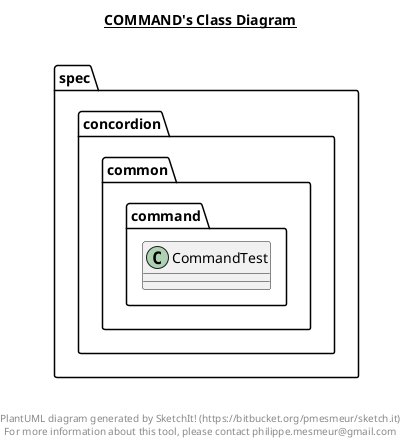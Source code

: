 @startuml

title __COMMAND's Class Diagram__\n

  package spec.concordion {
    package spec.concordion.common.command {
      class CommandTest {
      }
    }
  }
  



right footer


PlantUML diagram generated by SketchIt! (https://bitbucket.org/pmesmeur/sketch.it)
For more information about this tool, please contact philippe.mesmeur@gmail.com
endfooter

@enduml

